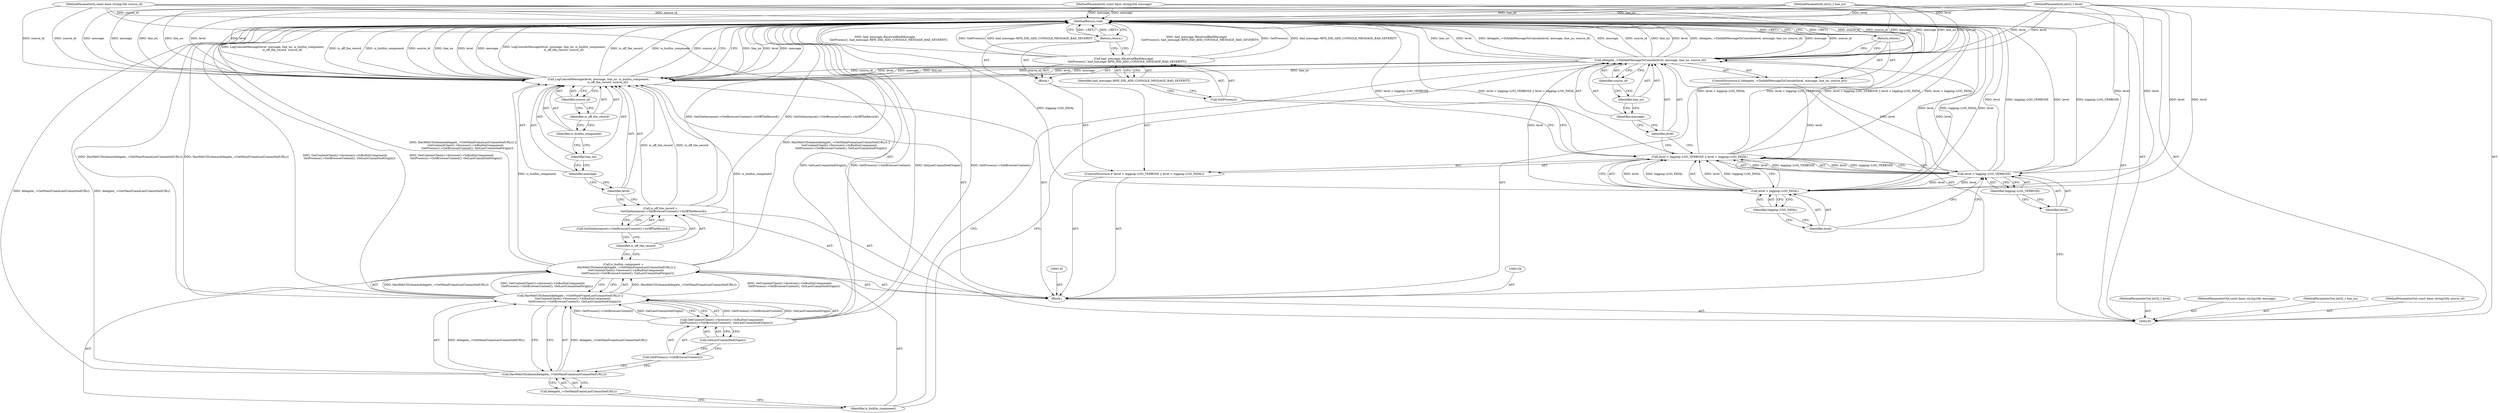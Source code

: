 digraph "1_Chrome_f03ea5a5c2ff26e239dfd23e263b15da2d9cee93" {
"1000146" [label="(MethodReturn,void)"];
"1000119" [label="(ControlStructure,if (delegate_->DidAddMessageToConsole(level, message, line_no, source_id)))"];
"1000121" [label="(Identifier,level)"];
"1000122" [label="(Identifier,message)"];
"1000123" [label="(Identifier,line_no)"];
"1000120" [label="(Call,delegate_->DidAddMessageToConsole(level, message, line_no, source_id))"];
"1000124" [label="(Identifier,source_id)"];
"1000125" [label="(Return,return;)"];
"1000127" [label="(Call,is_builtin_component =\n       HasWebUIScheme(delegate_->GetMainFrameLastCommittedURL()) ||\n      GetContentClient()->browser()->IsBuiltinComponent(\n          GetProcess()->GetBrowserContext(), GetLastCommittedOrigin()))"];
"1000128" [label="(Identifier,is_builtin_component)"];
"1000131" [label="(Call,delegate_->GetMainFrameLastCommittedURL())"];
"1000129" [label="(Call,HasWebUIScheme(delegate_->GetMainFrameLastCommittedURL()) ||\n      GetContentClient()->browser()->IsBuiltinComponent(\n          GetProcess()->GetBrowserContext(), GetLastCommittedOrigin()))"];
"1000130" [label="(Call,HasWebUIScheme(delegate_->GetMainFrameLastCommittedURL()))"];
"1000132" [label="(Call,GetContentClient()->browser()->IsBuiltinComponent(\n          GetProcess()->GetBrowserContext(), GetLastCommittedOrigin()))"];
"1000133" [label="(Call,GetProcess()->GetBrowserContext())"];
"1000134" [label="(Call,GetLastCommittedOrigin())"];
"1000136" [label="(Call,is_off_the_record =\n       GetSiteInstance()->GetBrowserContext()->IsOffTheRecord())"];
"1000137" [label="(Identifier,is_off_the_record)"];
"1000101" [label="(MethodParameterIn,int32_t level)"];
"1000218" [label="(MethodParameterOut,int32_t level)"];
"1000138" [label="(Call,GetSiteInstance()->GetBrowserContext()->IsOffTheRecord())"];
"1000139" [label="(Call,LogConsoleMessage(level, message, line_no, is_builtin_component,\n                     is_off_the_record, source_id))"];
"1000140" [label="(Identifier,level)"];
"1000141" [label="(Identifier,message)"];
"1000142" [label="(Identifier,line_no)"];
"1000143" [label="(Identifier,is_builtin_component)"];
"1000144" [label="(Identifier,is_off_the_record)"];
"1000145" [label="(Identifier,source_id)"];
"1000102" [label="(MethodParameterIn,const base::string16& message)"];
"1000219" [label="(MethodParameterOut,const base::string16& message)"];
"1000103" [label="(MethodParameterIn,int32_t line_no)"];
"1000220" [label="(MethodParameterOut,int32_t line_no)"];
"1000105" [label="(Block,)"];
"1000104" [label="(MethodParameterIn,const base::string16& source_id)"];
"1000221" [label="(MethodParameterOut,const base::string16& source_id)"];
"1000110" [label="(Identifier,logging::LOG_VERBOSE)"];
"1000106" [label="(ControlStructure,if (level < logging::LOG_VERBOSE || level > logging::LOG_FATAL))"];
"1000111" [label="(Call,level > logging::LOG_FATAL)"];
"1000112" [label="(Identifier,level)"];
"1000113" [label="(Identifier,logging::LOG_FATAL)"];
"1000107" [label="(Call,level < logging::LOG_VERBOSE || level > logging::LOG_FATAL)"];
"1000108" [label="(Call,level < logging::LOG_VERBOSE)"];
"1000109" [label="(Identifier,level)"];
"1000114" [label="(Block,)"];
"1000115" [label="(Call,bad_message::ReceivedBadMessage(\n        GetProcess(), bad_message::RFH_DID_ADD_CONSOLE_MESSAGE_BAD_SEVERITY))"];
"1000117" [label="(Identifier,bad_message::RFH_DID_ADD_CONSOLE_MESSAGE_BAD_SEVERITY)"];
"1000116" [label="(Call,GetProcess())"];
"1000118" [label="(Return,return;)"];
"1000146" -> "1000100"  [label="AST: "];
"1000146" -> "1000118"  [label="CFG: "];
"1000146" -> "1000125"  [label="CFG: "];
"1000146" -> "1000139"  [label="CFG: "];
"1000125" -> "1000146"  [label="DDG: <RET>"];
"1000115" -> "1000146"  [label="DDG: bad_message::RFH_DID_ADD_CONSOLE_MESSAGE_BAD_SEVERITY"];
"1000115" -> "1000146"  [label="DDG: bad_message::ReceivedBadMessage(\n        GetProcess(), bad_message::RFH_DID_ADD_CONSOLE_MESSAGE_BAD_SEVERITY)"];
"1000115" -> "1000146"  [label="DDG: GetProcess()"];
"1000129" -> "1000146"  [label="DDG: HasWebUIScheme(delegate_->GetMainFrameLastCommittedURL())"];
"1000129" -> "1000146"  [label="DDG: GetContentClient()->browser()->IsBuiltinComponent(\n          GetProcess()->GetBrowserContext(), GetLastCommittedOrigin())"];
"1000139" -> "1000146"  [label="DDG: line_no"];
"1000139" -> "1000146"  [label="DDG: level"];
"1000139" -> "1000146"  [label="DDG: message"];
"1000139" -> "1000146"  [label="DDG: LogConsoleMessage(level, message, line_no, is_builtin_component,\n                     is_off_the_record, source_id)"];
"1000139" -> "1000146"  [label="DDG: is_off_the_record"];
"1000139" -> "1000146"  [label="DDG: is_builtin_component"];
"1000139" -> "1000146"  [label="DDG: source_id"];
"1000107" -> "1000146"  [label="DDG: level < logging::LOG_VERBOSE"];
"1000107" -> "1000146"  [label="DDG: level < logging::LOG_VERBOSE || level > logging::LOG_FATAL"];
"1000107" -> "1000146"  [label="DDG: level > logging::LOG_FATAL"];
"1000104" -> "1000146"  [label="DDG: source_id"];
"1000136" -> "1000146"  [label="DDG: GetSiteInstance()->GetBrowserContext()->IsOffTheRecord()"];
"1000108" -> "1000146"  [label="DDG: level"];
"1000108" -> "1000146"  [label="DDG: logging::LOG_VERBOSE"];
"1000120" -> "1000146"  [label="DDG: line_no"];
"1000120" -> "1000146"  [label="DDG: level"];
"1000120" -> "1000146"  [label="DDG: delegate_->DidAddMessageToConsole(level, message, line_no, source_id)"];
"1000120" -> "1000146"  [label="DDG: message"];
"1000120" -> "1000146"  [label="DDG: source_id"];
"1000127" -> "1000146"  [label="DDG: HasWebUIScheme(delegate_->GetMainFrameLastCommittedURL()) ||\n      GetContentClient()->browser()->IsBuiltinComponent(\n          GetProcess()->GetBrowserContext(), GetLastCommittedOrigin())"];
"1000103" -> "1000146"  [label="DDG: line_no"];
"1000132" -> "1000146"  [label="DDG: GetLastCommittedOrigin()"];
"1000132" -> "1000146"  [label="DDG: GetProcess()->GetBrowserContext()"];
"1000102" -> "1000146"  [label="DDG: message"];
"1000111" -> "1000146"  [label="DDG: level"];
"1000111" -> "1000146"  [label="DDG: logging::LOG_FATAL"];
"1000101" -> "1000146"  [label="DDG: level"];
"1000130" -> "1000146"  [label="DDG: delegate_->GetMainFrameLastCommittedURL()"];
"1000118" -> "1000146"  [label="DDG: <RET>"];
"1000119" -> "1000105"  [label="AST: "];
"1000120" -> "1000119"  [label="AST: "];
"1000125" -> "1000119"  [label="AST: "];
"1000121" -> "1000120"  [label="AST: "];
"1000121" -> "1000107"  [label="CFG: "];
"1000122" -> "1000121"  [label="CFG: "];
"1000122" -> "1000120"  [label="AST: "];
"1000122" -> "1000121"  [label="CFG: "];
"1000123" -> "1000122"  [label="CFG: "];
"1000123" -> "1000120"  [label="AST: "];
"1000123" -> "1000122"  [label="CFG: "];
"1000124" -> "1000123"  [label="CFG: "];
"1000120" -> "1000119"  [label="AST: "];
"1000120" -> "1000124"  [label="CFG: "];
"1000121" -> "1000120"  [label="AST: "];
"1000122" -> "1000120"  [label="AST: "];
"1000123" -> "1000120"  [label="AST: "];
"1000124" -> "1000120"  [label="AST: "];
"1000125" -> "1000120"  [label="CFG: "];
"1000128" -> "1000120"  [label="CFG: "];
"1000120" -> "1000146"  [label="DDG: line_no"];
"1000120" -> "1000146"  [label="DDG: level"];
"1000120" -> "1000146"  [label="DDG: delegate_->DidAddMessageToConsole(level, message, line_no, source_id)"];
"1000120" -> "1000146"  [label="DDG: message"];
"1000120" -> "1000146"  [label="DDG: source_id"];
"1000111" -> "1000120"  [label="DDG: level"];
"1000108" -> "1000120"  [label="DDG: level"];
"1000101" -> "1000120"  [label="DDG: level"];
"1000102" -> "1000120"  [label="DDG: message"];
"1000103" -> "1000120"  [label="DDG: line_no"];
"1000104" -> "1000120"  [label="DDG: source_id"];
"1000120" -> "1000139"  [label="DDG: level"];
"1000120" -> "1000139"  [label="DDG: message"];
"1000120" -> "1000139"  [label="DDG: line_no"];
"1000120" -> "1000139"  [label="DDG: source_id"];
"1000124" -> "1000120"  [label="AST: "];
"1000124" -> "1000123"  [label="CFG: "];
"1000120" -> "1000124"  [label="CFG: "];
"1000125" -> "1000119"  [label="AST: "];
"1000125" -> "1000120"  [label="CFG: "];
"1000146" -> "1000125"  [label="CFG: "];
"1000125" -> "1000146"  [label="DDG: <RET>"];
"1000127" -> "1000105"  [label="AST: "];
"1000127" -> "1000129"  [label="CFG: "];
"1000128" -> "1000127"  [label="AST: "];
"1000129" -> "1000127"  [label="AST: "];
"1000137" -> "1000127"  [label="CFG: "];
"1000127" -> "1000146"  [label="DDG: HasWebUIScheme(delegate_->GetMainFrameLastCommittedURL()) ||\n      GetContentClient()->browser()->IsBuiltinComponent(\n          GetProcess()->GetBrowserContext(), GetLastCommittedOrigin())"];
"1000129" -> "1000127"  [label="DDG: HasWebUIScheme(delegate_->GetMainFrameLastCommittedURL())"];
"1000129" -> "1000127"  [label="DDG: GetContentClient()->browser()->IsBuiltinComponent(\n          GetProcess()->GetBrowserContext(), GetLastCommittedOrigin())"];
"1000127" -> "1000139"  [label="DDG: is_builtin_component"];
"1000128" -> "1000127"  [label="AST: "];
"1000128" -> "1000120"  [label="CFG: "];
"1000131" -> "1000128"  [label="CFG: "];
"1000131" -> "1000130"  [label="AST: "];
"1000131" -> "1000128"  [label="CFG: "];
"1000130" -> "1000131"  [label="CFG: "];
"1000129" -> "1000127"  [label="AST: "];
"1000129" -> "1000130"  [label="CFG: "];
"1000129" -> "1000132"  [label="CFG: "];
"1000130" -> "1000129"  [label="AST: "];
"1000132" -> "1000129"  [label="AST: "];
"1000127" -> "1000129"  [label="CFG: "];
"1000129" -> "1000146"  [label="DDG: HasWebUIScheme(delegate_->GetMainFrameLastCommittedURL())"];
"1000129" -> "1000146"  [label="DDG: GetContentClient()->browser()->IsBuiltinComponent(\n          GetProcess()->GetBrowserContext(), GetLastCommittedOrigin())"];
"1000129" -> "1000127"  [label="DDG: HasWebUIScheme(delegate_->GetMainFrameLastCommittedURL())"];
"1000129" -> "1000127"  [label="DDG: GetContentClient()->browser()->IsBuiltinComponent(\n          GetProcess()->GetBrowserContext(), GetLastCommittedOrigin())"];
"1000130" -> "1000129"  [label="DDG: delegate_->GetMainFrameLastCommittedURL()"];
"1000132" -> "1000129"  [label="DDG: GetProcess()->GetBrowserContext()"];
"1000132" -> "1000129"  [label="DDG: GetLastCommittedOrigin()"];
"1000130" -> "1000129"  [label="AST: "];
"1000130" -> "1000131"  [label="CFG: "];
"1000131" -> "1000130"  [label="AST: "];
"1000133" -> "1000130"  [label="CFG: "];
"1000129" -> "1000130"  [label="CFG: "];
"1000130" -> "1000146"  [label="DDG: delegate_->GetMainFrameLastCommittedURL()"];
"1000130" -> "1000129"  [label="DDG: delegate_->GetMainFrameLastCommittedURL()"];
"1000132" -> "1000129"  [label="AST: "];
"1000132" -> "1000134"  [label="CFG: "];
"1000133" -> "1000132"  [label="AST: "];
"1000134" -> "1000132"  [label="AST: "];
"1000129" -> "1000132"  [label="CFG: "];
"1000132" -> "1000146"  [label="DDG: GetLastCommittedOrigin()"];
"1000132" -> "1000146"  [label="DDG: GetProcess()->GetBrowserContext()"];
"1000132" -> "1000129"  [label="DDG: GetProcess()->GetBrowserContext()"];
"1000132" -> "1000129"  [label="DDG: GetLastCommittedOrigin()"];
"1000133" -> "1000132"  [label="AST: "];
"1000133" -> "1000130"  [label="CFG: "];
"1000134" -> "1000133"  [label="CFG: "];
"1000134" -> "1000132"  [label="AST: "];
"1000134" -> "1000133"  [label="CFG: "];
"1000132" -> "1000134"  [label="CFG: "];
"1000136" -> "1000105"  [label="AST: "];
"1000136" -> "1000138"  [label="CFG: "];
"1000137" -> "1000136"  [label="AST: "];
"1000138" -> "1000136"  [label="AST: "];
"1000140" -> "1000136"  [label="CFG: "];
"1000136" -> "1000146"  [label="DDG: GetSiteInstance()->GetBrowserContext()->IsOffTheRecord()"];
"1000136" -> "1000139"  [label="DDG: is_off_the_record"];
"1000137" -> "1000136"  [label="AST: "];
"1000137" -> "1000127"  [label="CFG: "];
"1000138" -> "1000137"  [label="CFG: "];
"1000101" -> "1000100"  [label="AST: "];
"1000101" -> "1000146"  [label="DDG: level"];
"1000101" -> "1000108"  [label="DDG: level"];
"1000101" -> "1000111"  [label="DDG: level"];
"1000101" -> "1000120"  [label="DDG: level"];
"1000101" -> "1000139"  [label="DDG: level"];
"1000218" -> "1000100"  [label="AST: "];
"1000138" -> "1000136"  [label="AST: "];
"1000138" -> "1000137"  [label="CFG: "];
"1000136" -> "1000138"  [label="CFG: "];
"1000139" -> "1000105"  [label="AST: "];
"1000139" -> "1000145"  [label="CFG: "];
"1000140" -> "1000139"  [label="AST: "];
"1000141" -> "1000139"  [label="AST: "];
"1000142" -> "1000139"  [label="AST: "];
"1000143" -> "1000139"  [label="AST: "];
"1000144" -> "1000139"  [label="AST: "];
"1000145" -> "1000139"  [label="AST: "];
"1000146" -> "1000139"  [label="CFG: "];
"1000139" -> "1000146"  [label="DDG: line_no"];
"1000139" -> "1000146"  [label="DDG: level"];
"1000139" -> "1000146"  [label="DDG: message"];
"1000139" -> "1000146"  [label="DDG: LogConsoleMessage(level, message, line_no, is_builtin_component,\n                     is_off_the_record, source_id)"];
"1000139" -> "1000146"  [label="DDG: is_off_the_record"];
"1000139" -> "1000146"  [label="DDG: is_builtin_component"];
"1000139" -> "1000146"  [label="DDG: source_id"];
"1000120" -> "1000139"  [label="DDG: level"];
"1000120" -> "1000139"  [label="DDG: message"];
"1000120" -> "1000139"  [label="DDG: line_no"];
"1000120" -> "1000139"  [label="DDG: source_id"];
"1000101" -> "1000139"  [label="DDG: level"];
"1000102" -> "1000139"  [label="DDG: message"];
"1000103" -> "1000139"  [label="DDG: line_no"];
"1000127" -> "1000139"  [label="DDG: is_builtin_component"];
"1000136" -> "1000139"  [label="DDG: is_off_the_record"];
"1000104" -> "1000139"  [label="DDG: source_id"];
"1000140" -> "1000139"  [label="AST: "];
"1000140" -> "1000136"  [label="CFG: "];
"1000141" -> "1000140"  [label="CFG: "];
"1000141" -> "1000139"  [label="AST: "];
"1000141" -> "1000140"  [label="CFG: "];
"1000142" -> "1000141"  [label="CFG: "];
"1000142" -> "1000139"  [label="AST: "];
"1000142" -> "1000141"  [label="CFG: "];
"1000143" -> "1000142"  [label="CFG: "];
"1000143" -> "1000139"  [label="AST: "];
"1000143" -> "1000142"  [label="CFG: "];
"1000144" -> "1000143"  [label="CFG: "];
"1000144" -> "1000139"  [label="AST: "];
"1000144" -> "1000143"  [label="CFG: "];
"1000145" -> "1000144"  [label="CFG: "];
"1000145" -> "1000139"  [label="AST: "];
"1000145" -> "1000144"  [label="CFG: "];
"1000139" -> "1000145"  [label="CFG: "];
"1000102" -> "1000100"  [label="AST: "];
"1000102" -> "1000146"  [label="DDG: message"];
"1000102" -> "1000120"  [label="DDG: message"];
"1000102" -> "1000139"  [label="DDG: message"];
"1000219" -> "1000100"  [label="AST: "];
"1000103" -> "1000100"  [label="AST: "];
"1000103" -> "1000146"  [label="DDG: line_no"];
"1000103" -> "1000120"  [label="DDG: line_no"];
"1000103" -> "1000139"  [label="DDG: line_no"];
"1000220" -> "1000100"  [label="AST: "];
"1000105" -> "1000100"  [label="AST: "];
"1000106" -> "1000105"  [label="AST: "];
"1000119" -> "1000105"  [label="AST: "];
"1000126" -> "1000105"  [label="AST: "];
"1000127" -> "1000105"  [label="AST: "];
"1000135" -> "1000105"  [label="AST: "];
"1000136" -> "1000105"  [label="AST: "];
"1000139" -> "1000105"  [label="AST: "];
"1000104" -> "1000100"  [label="AST: "];
"1000104" -> "1000146"  [label="DDG: source_id"];
"1000104" -> "1000120"  [label="DDG: source_id"];
"1000104" -> "1000139"  [label="DDG: source_id"];
"1000221" -> "1000100"  [label="AST: "];
"1000110" -> "1000108"  [label="AST: "];
"1000110" -> "1000109"  [label="CFG: "];
"1000108" -> "1000110"  [label="CFG: "];
"1000106" -> "1000105"  [label="AST: "];
"1000107" -> "1000106"  [label="AST: "];
"1000114" -> "1000106"  [label="AST: "];
"1000111" -> "1000107"  [label="AST: "];
"1000111" -> "1000113"  [label="CFG: "];
"1000112" -> "1000111"  [label="AST: "];
"1000113" -> "1000111"  [label="AST: "];
"1000107" -> "1000111"  [label="CFG: "];
"1000111" -> "1000146"  [label="DDG: level"];
"1000111" -> "1000146"  [label="DDG: logging::LOG_FATAL"];
"1000111" -> "1000107"  [label="DDG: level"];
"1000111" -> "1000107"  [label="DDG: logging::LOG_FATAL"];
"1000108" -> "1000111"  [label="DDG: level"];
"1000101" -> "1000111"  [label="DDG: level"];
"1000111" -> "1000120"  [label="DDG: level"];
"1000112" -> "1000111"  [label="AST: "];
"1000112" -> "1000108"  [label="CFG: "];
"1000113" -> "1000112"  [label="CFG: "];
"1000113" -> "1000111"  [label="AST: "];
"1000113" -> "1000112"  [label="CFG: "];
"1000111" -> "1000113"  [label="CFG: "];
"1000107" -> "1000106"  [label="AST: "];
"1000107" -> "1000108"  [label="CFG: "];
"1000107" -> "1000111"  [label="CFG: "];
"1000108" -> "1000107"  [label="AST: "];
"1000111" -> "1000107"  [label="AST: "];
"1000116" -> "1000107"  [label="CFG: "];
"1000121" -> "1000107"  [label="CFG: "];
"1000107" -> "1000146"  [label="DDG: level < logging::LOG_VERBOSE"];
"1000107" -> "1000146"  [label="DDG: level < logging::LOG_VERBOSE || level > logging::LOG_FATAL"];
"1000107" -> "1000146"  [label="DDG: level > logging::LOG_FATAL"];
"1000108" -> "1000107"  [label="DDG: level"];
"1000108" -> "1000107"  [label="DDG: logging::LOG_VERBOSE"];
"1000111" -> "1000107"  [label="DDG: level"];
"1000111" -> "1000107"  [label="DDG: logging::LOG_FATAL"];
"1000108" -> "1000107"  [label="AST: "];
"1000108" -> "1000110"  [label="CFG: "];
"1000109" -> "1000108"  [label="AST: "];
"1000110" -> "1000108"  [label="AST: "];
"1000112" -> "1000108"  [label="CFG: "];
"1000107" -> "1000108"  [label="CFG: "];
"1000108" -> "1000146"  [label="DDG: level"];
"1000108" -> "1000146"  [label="DDG: logging::LOG_VERBOSE"];
"1000108" -> "1000107"  [label="DDG: level"];
"1000108" -> "1000107"  [label="DDG: logging::LOG_VERBOSE"];
"1000101" -> "1000108"  [label="DDG: level"];
"1000108" -> "1000111"  [label="DDG: level"];
"1000108" -> "1000120"  [label="DDG: level"];
"1000109" -> "1000108"  [label="AST: "];
"1000109" -> "1000100"  [label="CFG: "];
"1000110" -> "1000109"  [label="CFG: "];
"1000114" -> "1000106"  [label="AST: "];
"1000115" -> "1000114"  [label="AST: "];
"1000118" -> "1000114"  [label="AST: "];
"1000115" -> "1000114"  [label="AST: "];
"1000115" -> "1000117"  [label="CFG: "];
"1000116" -> "1000115"  [label="AST: "];
"1000117" -> "1000115"  [label="AST: "];
"1000118" -> "1000115"  [label="CFG: "];
"1000115" -> "1000146"  [label="DDG: bad_message::RFH_DID_ADD_CONSOLE_MESSAGE_BAD_SEVERITY"];
"1000115" -> "1000146"  [label="DDG: bad_message::ReceivedBadMessage(\n        GetProcess(), bad_message::RFH_DID_ADD_CONSOLE_MESSAGE_BAD_SEVERITY)"];
"1000115" -> "1000146"  [label="DDG: GetProcess()"];
"1000117" -> "1000115"  [label="AST: "];
"1000117" -> "1000116"  [label="CFG: "];
"1000115" -> "1000117"  [label="CFG: "];
"1000116" -> "1000115"  [label="AST: "];
"1000116" -> "1000107"  [label="CFG: "];
"1000117" -> "1000116"  [label="CFG: "];
"1000118" -> "1000114"  [label="AST: "];
"1000118" -> "1000115"  [label="CFG: "];
"1000146" -> "1000118"  [label="CFG: "];
"1000118" -> "1000146"  [label="DDG: <RET>"];
}
